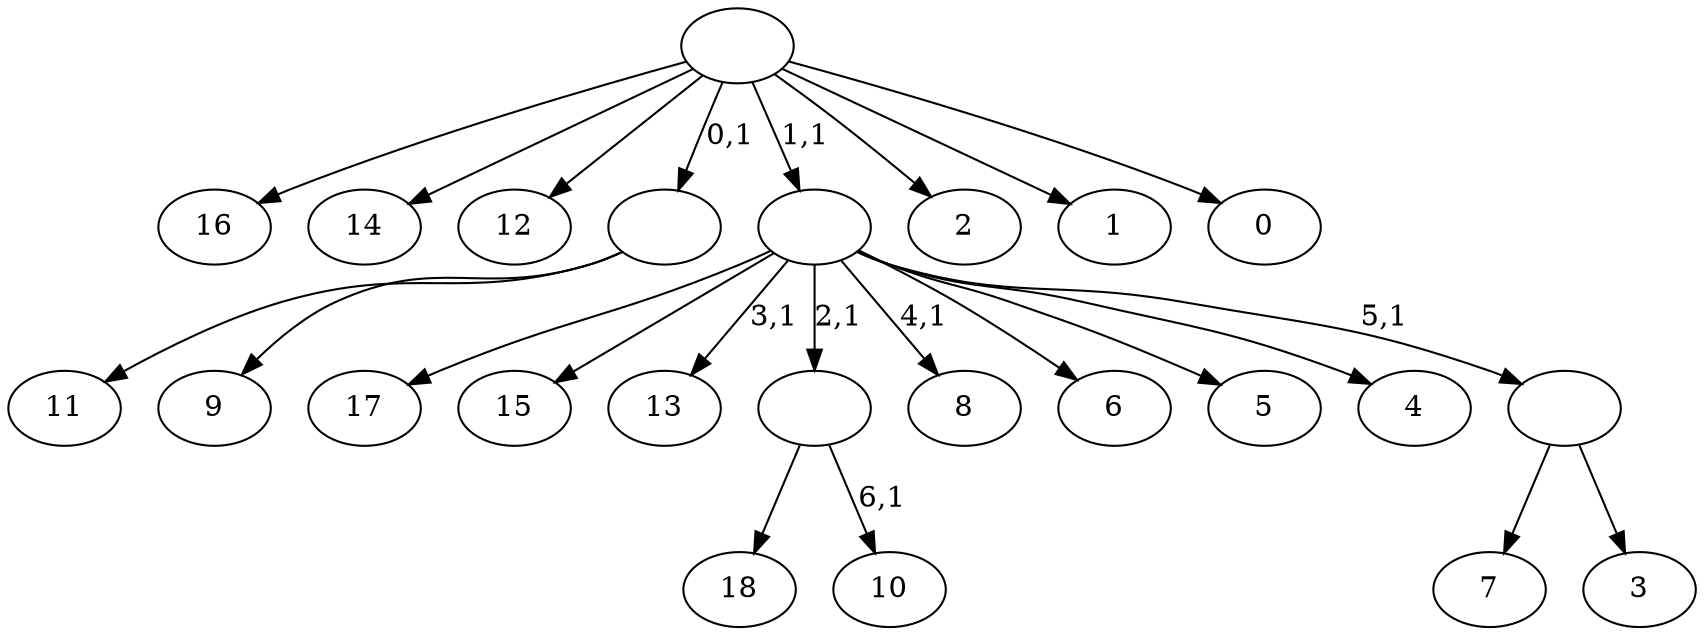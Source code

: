 digraph T {
	26 [label="18"]
	25 [label="17"]
	24 [label="16"]
	23 [label="15"]
	22 [label="14"]
	21 [label="13"]
	19 [label="12"]
	18 [label="11"]
	17 [label="10"]
	15 [label=""]
	14 [label="9"]
	13 [label=""]
	12 [label="8"]
	10 [label="7"]
	9 [label="6"]
	8 [label="5"]
	7 [label="4"]
	6 [label="3"]
	5 [label=""]
	4 [label=""]
	3 [label="2"]
	2 [label="1"]
	1 [label="0"]
	0 [label=""]
	15 -> 17 [label="6,1"]
	15 -> 26 [label=""]
	13 -> 18 [label=""]
	13 -> 14 [label=""]
	5 -> 10 [label=""]
	5 -> 6 [label=""]
	4 -> 12 [label="4,1"]
	4 -> 21 [label="3,1"]
	4 -> 25 [label=""]
	4 -> 23 [label=""]
	4 -> 15 [label="2,1"]
	4 -> 9 [label=""]
	4 -> 8 [label=""]
	4 -> 7 [label=""]
	4 -> 5 [label="5,1"]
	0 -> 24 [label=""]
	0 -> 22 [label=""]
	0 -> 19 [label=""]
	0 -> 13 [label="0,1"]
	0 -> 4 [label="1,1"]
	0 -> 3 [label=""]
	0 -> 2 [label=""]
	0 -> 1 [label=""]
}
